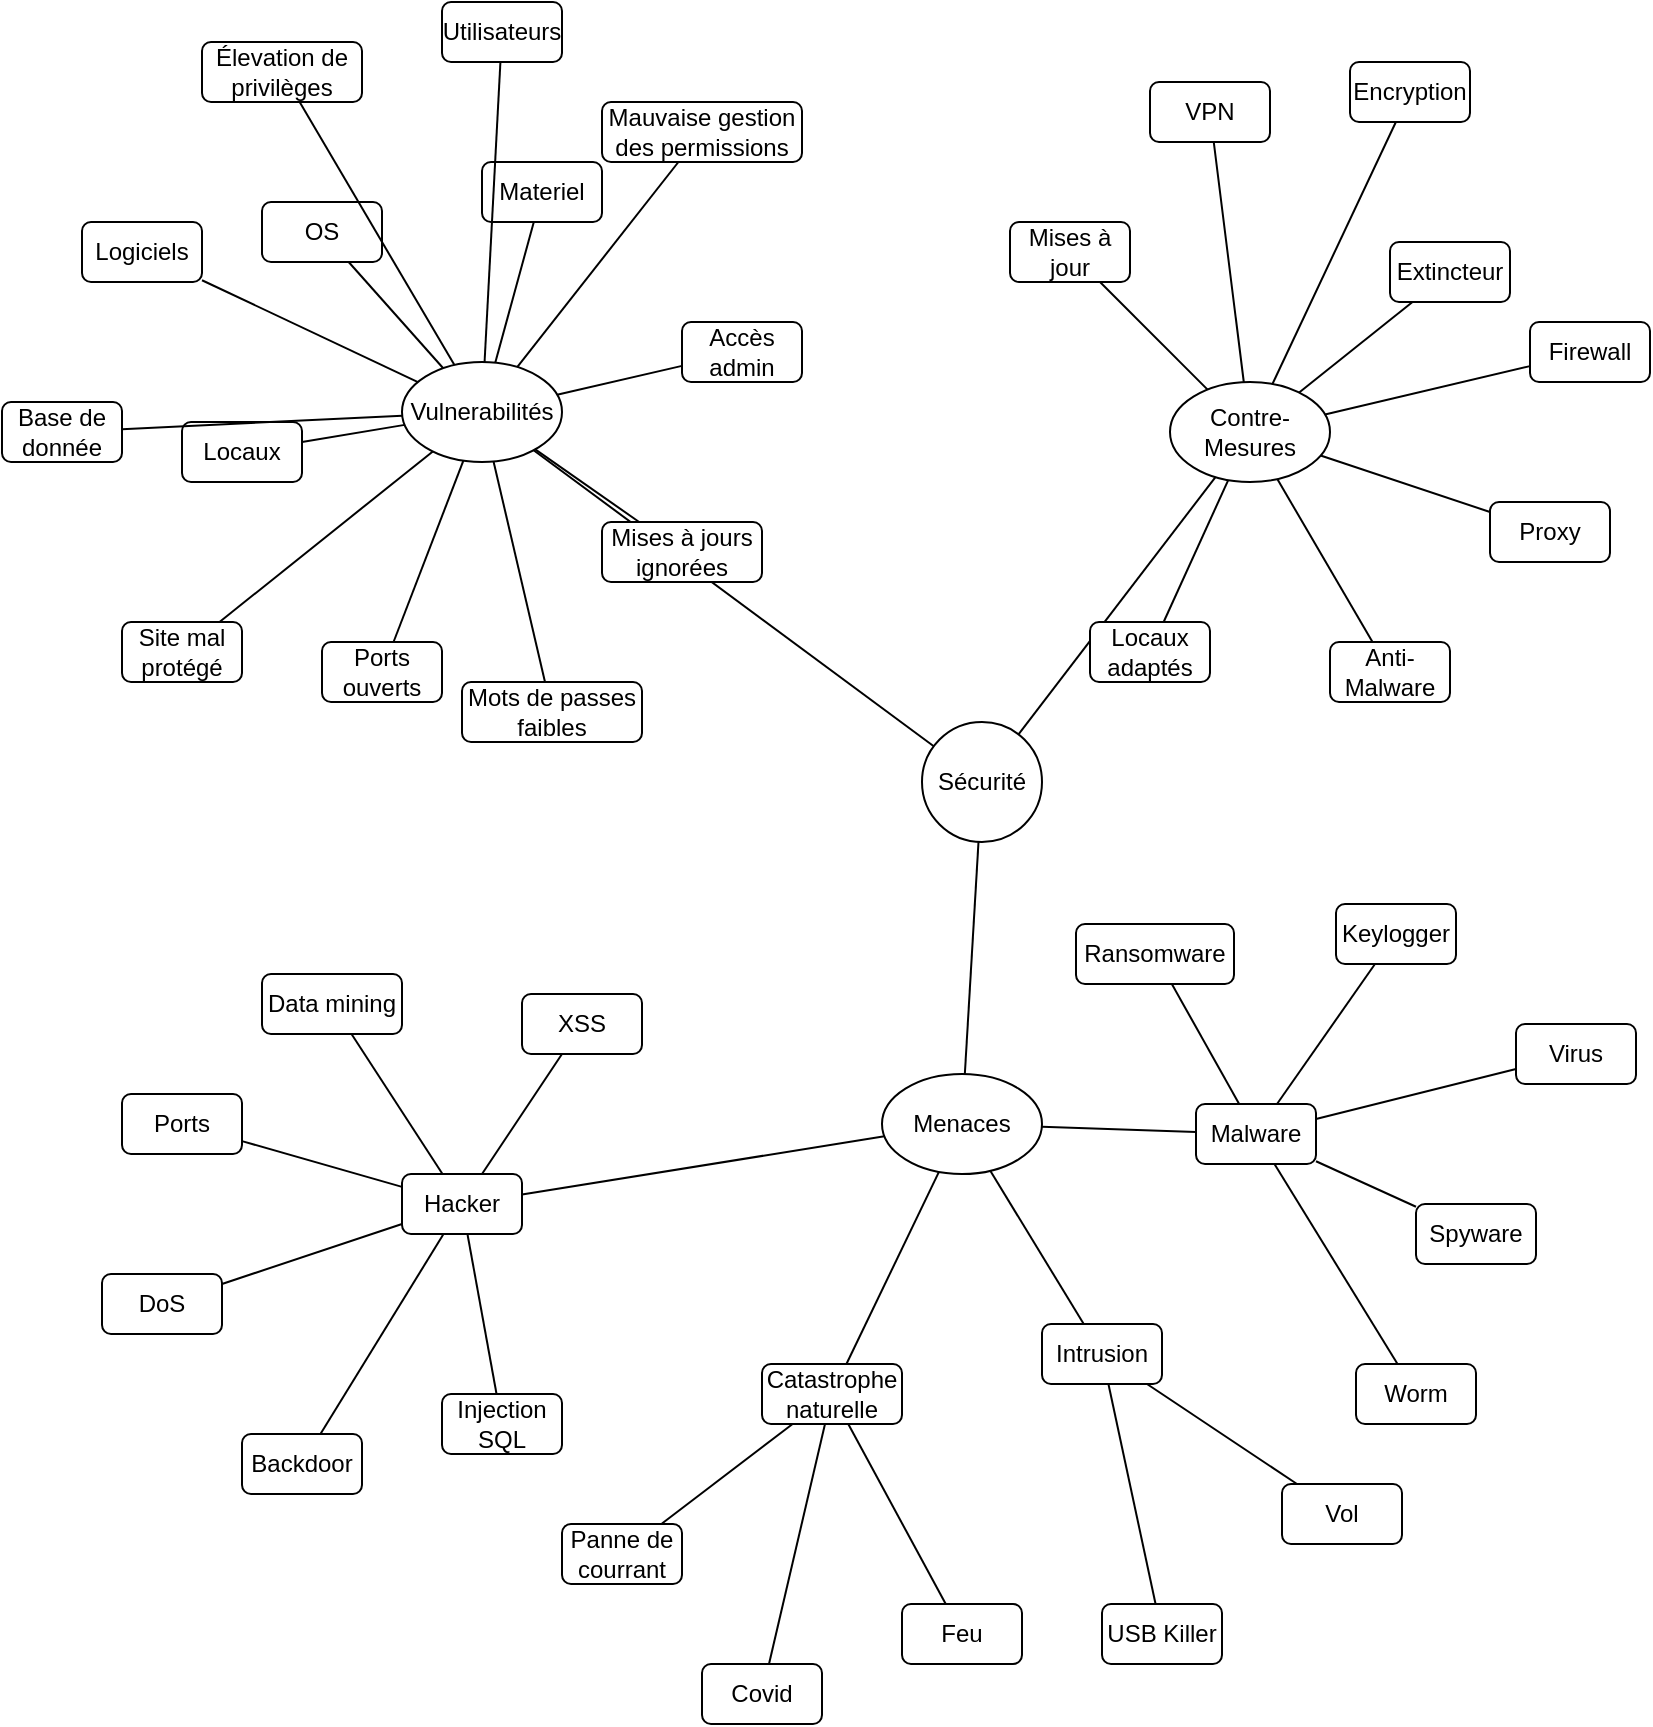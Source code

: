 <mxfile>
    <diagram id="T4fOojkoRZRFXc-FZSiv" name="Page-1">
        <mxGraphModel dx="1841" dy="961" grid="1" gridSize="10" guides="1" tooltips="1" connect="1" arrows="1" fold="1" page="1" pageScale="1" pageWidth="827" pageHeight="1169" math="0" shadow="0">
            <root>
                <mxCell id="0"/>
                <mxCell id="1" parent="0"/>
                <mxCell id="2" value="Menaces" style="ellipse;whiteSpace=wrap;html=1;" vertex="1" parent="1">
                    <mxGeometry x="443" y="540" width="80" height="50" as="geometry"/>
                </mxCell>
                <mxCell id="3" value="Vulnerabilités" style="ellipse;whiteSpace=wrap;html=1;" vertex="1" parent="1">
                    <mxGeometry x="203" y="184" width="80" height="50" as="geometry"/>
                </mxCell>
                <mxCell id="4" value="Contre-Mesures" style="ellipse;whiteSpace=wrap;html=1;" vertex="1" parent="1">
                    <mxGeometry x="587" y="194" width="80" height="50" as="geometry"/>
                </mxCell>
                <mxCell id="5" value="Sécurité" style="ellipse;whiteSpace=wrap;html=1;aspect=fixed;" vertex="1" parent="1">
                    <mxGeometry x="463" y="364" width="60" height="60" as="geometry"/>
                </mxCell>
                <mxCell id="6" value="" style="endArrow=none;html=1;noEdgeStyle=1;" edge="1" parent="1" source="5" target="4">
                    <mxGeometry width="50" height="50" relative="1" as="geometry">
                        <mxPoint x="828" y="384" as="sourcePoint"/>
                        <mxPoint x="878" y="334" as="targetPoint"/>
                    </mxGeometry>
                </mxCell>
                <mxCell id="7" value="" style="endArrow=none;html=1;noEdgeStyle=1;" edge="1" parent="1" source="3" target="5">
                    <mxGeometry width="50" height="50" relative="1" as="geometry">
                        <mxPoint x="757.286" y="307.492" as="sourcePoint"/>
                        <mxPoint x="800.408" y="297.544" as="targetPoint"/>
                    </mxGeometry>
                </mxCell>
                <mxCell id="8" value="" style="endArrow=none;html=1;noEdgeStyle=1;" edge="1" parent="1" source="2" target="5">
                    <mxGeometry width="50" height="50" relative="1" as="geometry">
                        <mxPoint x="767.286" y="317.492" as="sourcePoint"/>
                        <mxPoint x="810.408" y="307.544" as="targetPoint"/>
                    </mxGeometry>
                </mxCell>
                <mxCell id="9" value="DoS" style="rounded=1;whiteSpace=wrap;html=1;" vertex="1" parent="1">
                    <mxGeometry x="53" y="640" width="60" height="30" as="geometry"/>
                </mxCell>
                <mxCell id="10" value="XSS" style="rounded=1;whiteSpace=wrap;html=1;" vertex="1" parent="1">
                    <mxGeometry x="263" y="500" width="60" height="30" as="geometry"/>
                </mxCell>
                <mxCell id="12" value="Keylogger" style="rounded=1;whiteSpace=wrap;html=1;" vertex="1" parent="1">
                    <mxGeometry x="670" y="455" width="60" height="30" as="geometry"/>
                </mxCell>
                <mxCell id="13" value="Virus" style="rounded=1;whiteSpace=wrap;html=1;" vertex="1" parent="1">
                    <mxGeometry x="760" y="515" width="60" height="30" as="geometry"/>
                </mxCell>
                <mxCell id="14" value="Malware" style="rounded=1;whiteSpace=wrap;html=1;" vertex="1" parent="1">
                    <mxGeometry x="600" y="555" width="60" height="30" as="geometry"/>
                </mxCell>
                <mxCell id="15" value="USB Killer" style="rounded=1;whiteSpace=wrap;html=1;" vertex="1" parent="1">
                    <mxGeometry x="553" y="805" width="60" height="30" as="geometry"/>
                </mxCell>
                <mxCell id="16" value="Hacker" style="rounded=1;whiteSpace=wrap;html=1;" vertex="1" parent="1">
                    <mxGeometry x="203" y="590" width="60" height="30" as="geometry"/>
                </mxCell>
                <mxCell id="17" value="Feu" style="rounded=1;whiteSpace=wrap;html=1;" vertex="1" parent="1">
                    <mxGeometry x="453" y="805" width="60" height="30" as="geometry"/>
                </mxCell>
                <mxCell id="18" value="Panne de courrant" style="rounded=1;whiteSpace=wrap;html=1;" vertex="1" parent="1">
                    <mxGeometry x="283" y="765" width="60" height="30" as="geometry"/>
                </mxCell>
                <mxCell id="19" value="Data mining" style="rounded=1;whiteSpace=wrap;html=1;" vertex="1" parent="1">
                    <mxGeometry x="133" y="490" width="70" height="30" as="geometry"/>
                </mxCell>
                <mxCell id="20" value="Catastrophe naturelle" style="rounded=1;whiteSpace=wrap;html=1;" vertex="1" parent="1">
                    <mxGeometry x="383" y="685" width="70" height="30" as="geometry"/>
                </mxCell>
                <mxCell id="21" value="Injection SQL" style="rounded=1;whiteSpace=wrap;html=1;" vertex="1" parent="1">
                    <mxGeometry x="223" y="700" width="60" height="30" as="geometry"/>
                </mxCell>
                <mxCell id="22" value="Ransomware" style="rounded=1;whiteSpace=wrap;html=1;" vertex="1" parent="1">
                    <mxGeometry x="540" y="465" width="79" height="30" as="geometry"/>
                </mxCell>
                <mxCell id="23" value="Spyware" style="rounded=1;whiteSpace=wrap;html=1;" vertex="1" parent="1">
                    <mxGeometry x="710" y="605" width="60" height="30" as="geometry"/>
                </mxCell>
                <mxCell id="24" value="Covid" style="rounded=1;whiteSpace=wrap;html=1;" vertex="1" parent="1">
                    <mxGeometry x="353" y="835" width="60" height="30" as="geometry"/>
                </mxCell>
                <mxCell id="25" value="Worm" style="rounded=1;whiteSpace=wrap;html=1;" vertex="1" parent="1">
                    <mxGeometry x="680" y="685" width="60" height="30" as="geometry"/>
                </mxCell>
                <mxCell id="26" value="Vol" style="rounded=1;whiteSpace=wrap;html=1;" vertex="1" parent="1">
                    <mxGeometry x="643" y="745" width="60" height="30" as="geometry"/>
                </mxCell>
                <mxCell id="27" value="Backdoor" style="rounded=1;whiteSpace=wrap;html=1;" vertex="1" parent="1">
                    <mxGeometry x="123" y="720" width="60" height="30" as="geometry"/>
                </mxCell>
                <mxCell id="28" value="Ports" style="rounded=1;whiteSpace=wrap;html=1;" vertex="1" parent="1">
                    <mxGeometry x="63" y="550" width="60" height="30" as="geometry"/>
                </mxCell>
                <mxCell id="30" value="" style="endArrow=none;html=1;noEdgeStyle=1;" edge="1" parent="1" source="14" target="23">
                    <mxGeometry width="50" height="50" relative="1" as="geometry">
                        <mxPoint x="448.412" y="261.58" as="sourcePoint"/>
                        <mxPoint x="357.878" y="270.296" as="targetPoint"/>
                    </mxGeometry>
                </mxCell>
                <mxCell id="31" value="" style="endArrow=none;html=1;noEdgeStyle=1;" edge="1" parent="1" source="14" target="22">
                    <mxGeometry width="50" height="50" relative="1" as="geometry">
                        <mxPoint x="479.397" y="282.415" as="sourcePoint"/>
                        <mxPoint x="462.284" y="331" as="targetPoint"/>
                    </mxGeometry>
                </mxCell>
                <mxCell id="32" value="" style="endArrow=none;html=1;noEdgeStyle=1;" edge="1" parent="1" source="14" target="2">
                    <mxGeometry width="50" height="50" relative="1" as="geometry">
                        <mxPoint x="590" y="341" as="sourcePoint"/>
                        <mxPoint x="560.0" y="341" as="targetPoint"/>
                    </mxGeometry>
                </mxCell>
                <mxCell id="33" value="" style="endArrow=none;html=1;noEdgeStyle=1;" edge="1" parent="1" source="25" target="14">
                    <mxGeometry width="50" height="50" relative="1" as="geometry">
                        <mxPoint x="536.937" y="331" as="sourcePoint"/>
                        <mxPoint x="503.436" y="281.063" as="targetPoint"/>
                    </mxGeometry>
                </mxCell>
                <mxCell id="34" value="" style="endArrow=none;html=1;noEdgeStyle=1;" edge="1" parent="1" source="12" target="14">
                    <mxGeometry width="50" height="50" relative="1" as="geometry">
                        <mxPoint x="582" y="329.846" as="sourcePoint"/>
                        <mxPoint x="577" y="332.154" as="targetPoint"/>
                    </mxGeometry>
                </mxCell>
                <mxCell id="35" value="" style="endArrow=none;html=1;noEdgeStyle=1;" edge="1" parent="1" source="13" target="14">
                    <mxGeometry width="50" height="50" relative="1" as="geometry">
                        <mxPoint x="536.937" y="331" as="sourcePoint"/>
                        <mxPoint x="503.436" y="281.063" as="targetPoint"/>
                    </mxGeometry>
                </mxCell>
                <mxCell id="36" value="" style="endArrow=none;html=1;noEdgeStyle=1;" edge="1" parent="1" source="20" target="2">
                    <mxGeometry width="50" height="50" relative="1" as="geometry">
                        <mxPoint x="619.937" y="336" as="sourcePoint"/>
                        <mxPoint x="586.436" y="286.063" as="targetPoint"/>
                    </mxGeometry>
                </mxCell>
                <mxCell id="37" value="" style="endArrow=none;html=1;noEdgeStyle=1;" edge="1" parent="1" source="20" target="24">
                    <mxGeometry width="50" height="50" relative="1" as="geometry">
                        <mxPoint x="654.937" y="256" as="sourcePoint"/>
                        <mxPoint x="621.436" y="206.063" as="targetPoint"/>
                    </mxGeometry>
                </mxCell>
                <mxCell id="38" value="" style="endArrow=none;html=1;noEdgeStyle=1;" edge="1" parent="1" source="20" target="17">
                    <mxGeometry width="50" height="50" relative="1" as="geometry">
                        <mxPoint x="664.937" y="266" as="sourcePoint"/>
                        <mxPoint x="631.436" y="216.063" as="targetPoint"/>
                    </mxGeometry>
                </mxCell>
                <mxCell id="39" value="" style="endArrow=none;html=1;noEdgeStyle=1;" edge="1" parent="1" source="18" target="20">
                    <mxGeometry width="50" height="50" relative="1" as="geometry">
                        <mxPoint x="674.937" y="276" as="sourcePoint"/>
                        <mxPoint x="641.436" y="226.063" as="targetPoint"/>
                    </mxGeometry>
                </mxCell>
                <mxCell id="40" value="" style="endArrow=none;html=1;noEdgeStyle=1;" edge="1" parent="1" source="2" target="16">
                    <mxGeometry width="50" height="50" relative="1" as="geometry">
                        <mxPoint x="659.937" y="376" as="sourcePoint"/>
                        <mxPoint x="626.436" y="326.063" as="targetPoint"/>
                    </mxGeometry>
                </mxCell>
                <mxCell id="41" value="" style="endArrow=none;html=1;noEdgeStyle=1;" edge="1" parent="1" source="27" target="16">
                    <mxGeometry width="50" height="50" relative="1" as="geometry">
                        <mxPoint x="569.857" y="228.621" as="sourcePoint"/>
                        <mxPoint x="625.531" y="76" as="targetPoint"/>
                    </mxGeometry>
                </mxCell>
                <mxCell id="42" value="" style="endArrow=none;html=1;noEdgeStyle=1;" edge="1" parent="1" source="16" target="9">
                    <mxGeometry width="50" height="50" relative="1" as="geometry">
                        <mxPoint x="579.857" y="238.621" as="sourcePoint"/>
                        <mxPoint x="635.531" y="86" as="targetPoint"/>
                    </mxGeometry>
                </mxCell>
                <mxCell id="43" value="" style="endArrow=none;html=1;noEdgeStyle=1;" edge="1" parent="1" source="16" target="21">
                    <mxGeometry width="50" height="50" relative="1" as="geometry">
                        <mxPoint x="589.857" y="248.621" as="sourcePoint"/>
                        <mxPoint x="645.531" y="96" as="targetPoint"/>
                    </mxGeometry>
                </mxCell>
                <mxCell id="44" value="" style="endArrow=none;html=1;noEdgeStyle=1;" edge="1" parent="1" source="19" target="16">
                    <mxGeometry width="50" height="50" relative="1" as="geometry">
                        <mxPoint x="601" y="69.649" as="sourcePoint"/>
                        <mxPoint x="550.0" y="84.351" as="targetPoint"/>
                    </mxGeometry>
                </mxCell>
                <mxCell id="45" value="" style="endArrow=none;html=1;noEdgeStyle=1;" edge="1" parent="1" source="10" target="16">
                    <mxGeometry width="50" height="50" relative="1" as="geometry">
                        <mxPoint x="611" y="79.649" as="sourcePoint"/>
                        <mxPoint x="560.0" y="94.351" as="targetPoint"/>
                    </mxGeometry>
                </mxCell>
                <mxCell id="46" value="" style="endArrow=none;html=1;noEdgeStyle=1;" edge="1" parent="1" source="28" target="16">
                    <mxGeometry width="50" height="50" relative="1" as="geometry">
                        <mxPoint x="621" y="89.649" as="sourcePoint"/>
                        <mxPoint x="570.0" y="104.351" as="targetPoint"/>
                    </mxGeometry>
                </mxCell>
                <mxCell id="47" value="Intrusion" style="rounded=1;whiteSpace=wrap;html=1;" vertex="1" parent="1">
                    <mxGeometry x="523" y="665" width="60" height="30" as="geometry"/>
                </mxCell>
                <mxCell id="48" value="" style="endArrow=none;html=1;noEdgeStyle=1;" edge="1" parent="1" source="2" target="47">
                    <mxGeometry width="50" height="50" relative="1" as="geometry">
                        <mxPoint x="569.857" y="228.621" as="sourcePoint"/>
                        <mxPoint x="625.531" y="76" as="targetPoint"/>
                    </mxGeometry>
                </mxCell>
                <mxCell id="49" value="" style="endArrow=none;html=1;noEdgeStyle=1;" edge="1" parent="1" source="47" target="15">
                    <mxGeometry width="50" height="50" relative="1" as="geometry">
                        <mxPoint x="541.232" y="171.63" as="sourcePoint"/>
                        <mxPoint x="652.446" y="111" as="targetPoint"/>
                    </mxGeometry>
                </mxCell>
                <mxCell id="50" value="" style="endArrow=none;html=1;noEdgeStyle=1;" edge="1" parent="1" source="47" target="26">
                    <mxGeometry width="50" height="50" relative="1" as="geometry">
                        <mxPoint x="684.688" y="81" as="sourcePoint"/>
                        <mxPoint x="690.312" y="63.0" as="targetPoint"/>
                    </mxGeometry>
                </mxCell>
                <mxCell id="52" value="Firewall" style="rounded=1;whiteSpace=wrap;html=1;" vertex="1" parent="1">
                    <mxGeometry x="767" y="164" width="60" height="30" as="geometry"/>
                </mxCell>
                <mxCell id="53" value="Anti-Malware" style="rounded=1;whiteSpace=wrap;html=1;" vertex="1" parent="1">
                    <mxGeometry x="667" y="324" width="60" height="30" as="geometry"/>
                </mxCell>
                <mxCell id="54" value="VPN" style="rounded=1;whiteSpace=wrap;html=1;" vertex="1" parent="1">
                    <mxGeometry x="577" y="44" width="60" height="30" as="geometry"/>
                </mxCell>
                <mxCell id="55" value="Proxy" style="rounded=1;whiteSpace=wrap;html=1;" vertex="1" parent="1">
                    <mxGeometry x="747" y="254" width="60" height="30" as="geometry"/>
                </mxCell>
                <mxCell id="56" value="Encryption" style="rounded=1;whiteSpace=wrap;html=1;" vertex="1" parent="1">
                    <mxGeometry x="677" y="34" width="60" height="30" as="geometry"/>
                </mxCell>
                <mxCell id="57" value="Mises à jour" style="rounded=1;whiteSpace=wrap;html=1;" vertex="1" parent="1">
                    <mxGeometry x="507" y="114" width="60" height="30" as="geometry"/>
                </mxCell>
                <mxCell id="58" value="Extincteur" style="rounded=1;whiteSpace=wrap;html=1;" vertex="1" parent="1">
                    <mxGeometry x="697" y="124" width="60" height="30" as="geometry"/>
                </mxCell>
                <mxCell id="59" value="Locaux adaptés" style="rounded=1;whiteSpace=wrap;html=1;" vertex="1" parent="1">
                    <mxGeometry x="547" y="314" width="60" height="30" as="geometry"/>
                </mxCell>
                <mxCell id="60" value="" style="endArrow=none;html=1;noEdgeStyle=1;" edge="1" parent="1" source="4" target="52">
                    <mxGeometry width="50" height="50" relative="1" as="geometry">
                        <mxPoint x="470.797" y="244.903" as="sourcePoint"/>
                        <mxPoint x="502.547" y="189.544" as="targetPoint"/>
                    </mxGeometry>
                </mxCell>
                <mxCell id="61" value="" style="endArrow=none;html=1;noEdgeStyle=1;" edge="1" parent="1" source="4" target="53">
                    <mxGeometry width="50" height="50" relative="1" as="geometry">
                        <mxPoint x="517.966" y="141.03" as="sourcePoint"/>
                        <mxPoint x="524.76" y="60" as="targetPoint"/>
                    </mxGeometry>
                </mxCell>
                <mxCell id="62" value="" style="endArrow=none;html=1;noEdgeStyle=1;" edge="1" parent="1" source="4" target="54">
                    <mxGeometry width="50" height="50" relative="1" as="geometry">
                        <mxPoint x="531.281" y="142.896" as="sourcePoint"/>
                        <mxPoint x="586.083" y="60" as="targetPoint"/>
                    </mxGeometry>
                </mxCell>
                <mxCell id="63" value="" style="endArrow=none;html=1;noEdgeStyle=1;" edge="1" parent="1" source="4" target="55">
                    <mxGeometry width="50" height="50" relative="1" as="geometry">
                        <mxPoint x="541.281" y="152.896" as="sourcePoint"/>
                        <mxPoint x="596.083" y="70" as="targetPoint"/>
                    </mxGeometry>
                </mxCell>
                <mxCell id="64" value="" style="endArrow=none;html=1;noEdgeStyle=1;" edge="1" parent="1" source="4" target="56">
                    <mxGeometry width="50" height="50" relative="1" as="geometry">
                        <mxPoint x="551.281" y="162.896" as="sourcePoint"/>
                        <mxPoint x="606.083" y="80" as="targetPoint"/>
                    </mxGeometry>
                </mxCell>
                <mxCell id="65" value="" style="endArrow=none;html=1;noEdgeStyle=1;" edge="1" parent="1" source="4" target="57">
                    <mxGeometry width="50" height="50" relative="1" as="geometry">
                        <mxPoint x="561.281" y="172.896" as="sourcePoint"/>
                        <mxPoint x="616.083" y="90" as="targetPoint"/>
                    </mxGeometry>
                </mxCell>
                <mxCell id="66" value="" style="endArrow=none;html=1;noEdgeStyle=1;" edge="1" parent="1" source="4" target="58">
                    <mxGeometry width="50" height="50" relative="1" as="geometry">
                        <mxPoint x="571.281" y="182.896" as="sourcePoint"/>
                        <mxPoint x="626.083" y="100" as="targetPoint"/>
                    </mxGeometry>
                </mxCell>
                <mxCell id="67" value="" style="endArrow=none;html=1;noEdgeStyle=1;" edge="1" parent="1" source="4" target="59">
                    <mxGeometry width="50" height="50" relative="1" as="geometry">
                        <mxPoint x="581.281" y="192.896" as="sourcePoint"/>
                        <mxPoint x="636.083" y="110" as="targetPoint"/>
                    </mxGeometry>
                </mxCell>
                <mxCell id="68" value="OS" style="rounded=1;whiteSpace=wrap;html=1;" vertex="1" parent="1">
                    <mxGeometry x="133" y="104" width="60" height="30" as="geometry"/>
                </mxCell>
                <mxCell id="69" value="Utilisateurs&lt;span style=&quot;color: rgba(0 , 0 , 0 , 0) ; font-family: monospace ; font-size: 0px&quot;&gt;%3CmxGraphModel%3E%3Croot%3E%3CmxCell%20id%3D%220%22%2F%3E%3CmxCell%20id%3D%221%22%20parent%3D%220%22%2F%3E%3CmxCell%20id%3D%222%22%20value%3D%22OS%22%20style%3D%22rounded%3D1%3BwhiteSpace%3Dwrap%3Bhtml%3D1%3B%22%20vertex%3D%221%22%20parent%3D%221%22%3E%3CmxGeometry%20x%3D%22203%22%20y%3D%22271%22%20width%3D%2260%22%20height%3D%2230%22%20as%3D%22geometry%22%2F%3E%3C%2FmxCell%3E%3C%2Froot%3E%3C%2FmxGraphModel%3E&lt;/span&gt;" style="rounded=1;whiteSpace=wrap;html=1;" vertex="1" parent="1">
                    <mxGeometry x="223" y="4" width="60" height="30" as="geometry"/>
                </mxCell>
                <mxCell id="70" value="Logiciels" style="rounded=1;whiteSpace=wrap;html=1;" vertex="1" parent="1">
                    <mxGeometry x="43" y="114" width="60" height="30" as="geometry"/>
                </mxCell>
                <mxCell id="71" value="Accès admin" style="rounded=1;whiteSpace=wrap;html=1;" vertex="1" parent="1">
                    <mxGeometry x="343" y="164" width="60" height="30" as="geometry"/>
                </mxCell>
                <mxCell id="72" value="Mots de passes faibles" style="rounded=1;whiteSpace=wrap;html=1;" vertex="1" parent="1">
                    <mxGeometry x="233" y="344" width="90" height="30" as="geometry"/>
                </mxCell>
                <mxCell id="73" value="Élevation de privilèges" style="rounded=1;whiteSpace=wrap;html=1;" vertex="1" parent="1">
                    <mxGeometry x="103" y="24" width="80" height="30" as="geometry"/>
                </mxCell>
                <mxCell id="74" value="Ports ouverts" style="rounded=1;whiteSpace=wrap;html=1;" vertex="1" parent="1">
                    <mxGeometry x="163" y="324" width="60" height="30" as="geometry"/>
                </mxCell>
                <mxCell id="75" value="Materiel" style="rounded=1;whiteSpace=wrap;html=1;" vertex="1" parent="1">
                    <mxGeometry x="243" y="84" width="60" height="30" as="geometry"/>
                </mxCell>
                <mxCell id="76" value="Locaux" style="rounded=1;whiteSpace=wrap;html=1;" vertex="1" parent="1">
                    <mxGeometry x="93" y="214" width="60" height="30" as="geometry"/>
                </mxCell>
                <mxCell id="77" value="Mises à jours ignorées" style="rounded=1;whiteSpace=wrap;html=1;" vertex="1" parent="1">
                    <mxGeometry x="303" y="264" width="80" height="30" as="geometry"/>
                </mxCell>
                <mxCell id="78" value="Site mal protégé" style="rounded=1;whiteSpace=wrap;html=1;" vertex="1" parent="1">
                    <mxGeometry x="63" y="314" width="60" height="30" as="geometry"/>
                </mxCell>
                <mxCell id="79" value="Base de donnée" style="rounded=1;whiteSpace=wrap;html=1;" vertex="1" parent="1">
                    <mxGeometry x="3" y="204" width="60" height="30" as="geometry"/>
                </mxCell>
                <mxCell id="80" value="Mauvaise gestion des permissions" style="rounded=1;whiteSpace=wrap;html=1;" vertex="1" parent="1">
                    <mxGeometry x="303" y="54" width="100" height="30" as="geometry"/>
                </mxCell>
                <mxCell id="81" value="" style="endArrow=none;html=1;noEdgeStyle=1;" edge="1" parent="1" source="3" target="69">
                    <mxGeometry width="50" height="50" relative="1" as="geometry">
                        <mxPoint x="505.255" y="302.017" as="sourcePoint"/>
                        <mxPoint x="469.624" y="170.655" as="targetPoint"/>
                    </mxGeometry>
                </mxCell>
                <mxCell id="82" value="" style="endArrow=none;html=1;noEdgeStyle=1;" edge="1" parent="1" source="3" target="68">
                    <mxGeometry width="50" height="50" relative="1" as="geometry">
                        <mxPoint x="353" y="336" as="sourcePoint"/>
                        <mxPoint x="273" y="336" as="targetPoint"/>
                    </mxGeometry>
                </mxCell>
                <mxCell id="83" value="" style="endArrow=none;html=1;noEdgeStyle=1;" edge="1" parent="1" source="3" target="70">
                    <mxGeometry width="50" height="50" relative="1" as="geometry">
                        <mxPoint x="363" y="346" as="sourcePoint"/>
                        <mxPoint x="283" y="346" as="targetPoint"/>
                    </mxGeometry>
                </mxCell>
                <mxCell id="84" value="" style="endArrow=none;html=1;noEdgeStyle=1;" edge="1" parent="1" source="3" target="72">
                    <mxGeometry width="50" height="50" relative="1" as="geometry">
                        <mxPoint x="373" y="356" as="sourcePoint"/>
                        <mxPoint x="293" y="356" as="targetPoint"/>
                    </mxGeometry>
                </mxCell>
                <mxCell id="85" value="" style="endArrow=none;html=1;noEdgeStyle=1;" edge="1" parent="1" source="3" target="71">
                    <mxGeometry width="50" height="50" relative="1" as="geometry">
                        <mxPoint x="383" y="366" as="sourcePoint"/>
                        <mxPoint x="303" y="366" as="targetPoint"/>
                    </mxGeometry>
                </mxCell>
                <mxCell id="86" value="" style="endArrow=none;html=1;noEdgeStyle=1;" edge="1" parent="1" source="3" target="73">
                    <mxGeometry width="50" height="50" relative="1" as="geometry">
                        <mxPoint x="393" y="376" as="sourcePoint"/>
                        <mxPoint x="313" y="376" as="targetPoint"/>
                    </mxGeometry>
                </mxCell>
                <mxCell id="87" value="" style="endArrow=none;html=1;noEdgeStyle=1;" edge="1" parent="1" source="3" target="77">
                    <mxGeometry width="50" height="50" relative="1" as="geometry">
                        <mxPoint x="403" y="386" as="sourcePoint"/>
                        <mxPoint x="323" y="386" as="targetPoint"/>
                    </mxGeometry>
                </mxCell>
                <mxCell id="88" value="" style="endArrow=none;html=1;noEdgeStyle=1;" edge="1" parent="1" source="3" target="78">
                    <mxGeometry width="50" height="50" relative="1" as="geometry">
                        <mxPoint x="353" y="336" as="sourcePoint"/>
                        <mxPoint x="200" y="336" as="targetPoint"/>
                    </mxGeometry>
                </mxCell>
                <mxCell id="89" value="" style="endArrow=none;html=1;noEdgeStyle=1;" edge="1" parent="1" source="3" target="79">
                    <mxGeometry width="50" height="50" relative="1" as="geometry">
                        <mxPoint x="363" y="346" as="sourcePoint"/>
                        <mxPoint x="210" y="346" as="targetPoint"/>
                    </mxGeometry>
                </mxCell>
                <mxCell id="90" value="" style="endArrow=none;html=1;noEdgeStyle=1;" edge="1" parent="1" source="3" target="74">
                    <mxGeometry width="50" height="50" relative="1" as="geometry">
                        <mxPoint x="373" y="356" as="sourcePoint"/>
                        <mxPoint x="220" y="356" as="targetPoint"/>
                    </mxGeometry>
                </mxCell>
                <mxCell id="91" value="" style="endArrow=none;html=1;noEdgeStyle=1;" edge="1" parent="1" source="3" target="75">
                    <mxGeometry width="50" height="50" relative="1" as="geometry">
                        <mxPoint x="361.686" y="320.445" as="sourcePoint"/>
                        <mxPoint x="180" y="229.938" as="targetPoint"/>
                    </mxGeometry>
                </mxCell>
                <mxCell id="92" value="" style="endArrow=none;html=1;noEdgeStyle=1;" edge="1" parent="1" source="3" target="76">
                    <mxGeometry width="50" height="50" relative="1" as="geometry">
                        <mxPoint x="371.686" y="330.445" as="sourcePoint"/>
                        <mxPoint x="190" y="239.938" as="targetPoint"/>
                    </mxGeometry>
                </mxCell>
                <mxCell id="93" value="" style="endArrow=none;html=1;noEdgeStyle=1;" edge="1" parent="1" source="3" target="80">
                    <mxGeometry width="50" height="50" relative="1" as="geometry">
                        <mxPoint x="354.285" y="329.715" as="sourcePoint"/>
                        <mxPoint x="180" y="300.938" as="targetPoint"/>
                    </mxGeometry>
                </mxCell>
            </root>
        </mxGraphModel>
    </diagram>
</mxfile>